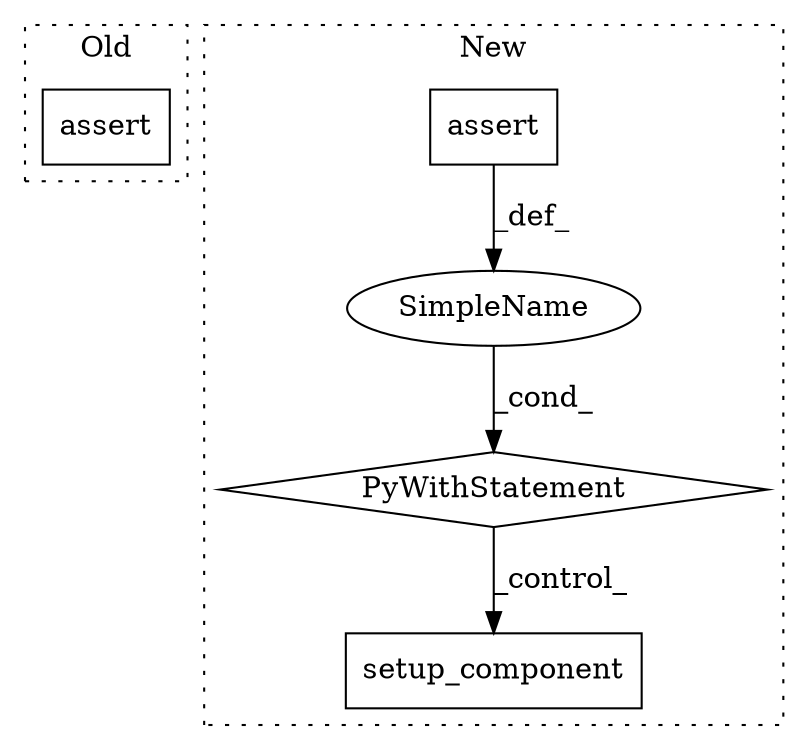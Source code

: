 digraph G {
subgraph cluster0 {
1 [label="assert" a="6" s="13749" l="7" shape="box"];
label = "Old";
style="dotted";
}
subgraph cluster1 {
2 [label="setup_component" a="32" s="13885,14094" l="16,1" shape="box"];
3 [label="SimpleName" a="42" s="" l="" shape="ellipse"];
4 [label="PyWithStatement" a="104" s="13793,13875" l="10,2" shape="diamond"];
5 [label="assert" a="32" s="13803,13874" l="23,1" shape="box"];
label = "New";
style="dotted";
}
3 -> 4 [label="_cond_"];
4 -> 2 [label="_control_"];
5 -> 3 [label="_def_"];
}